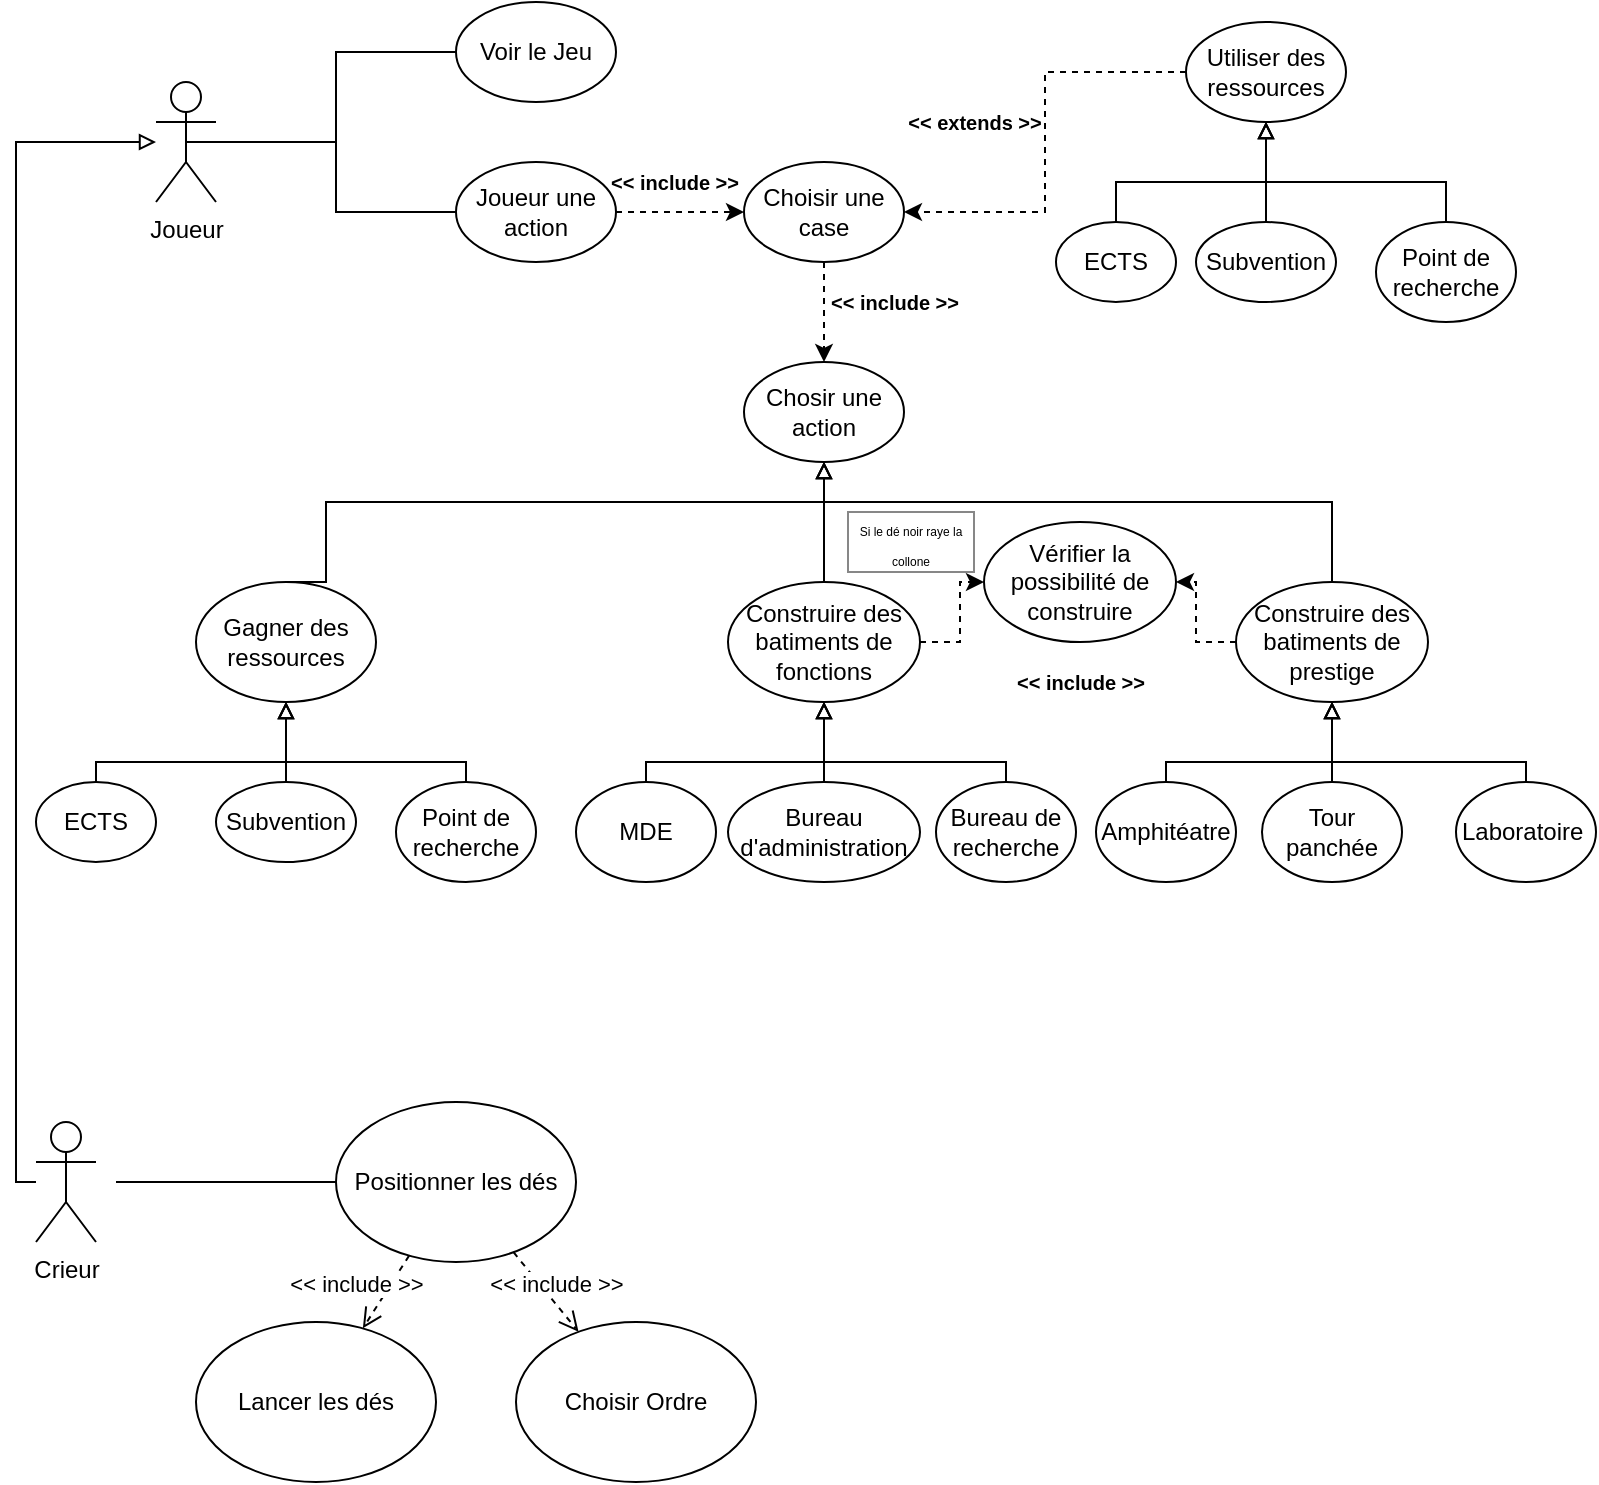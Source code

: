<mxfile version="24.9.0">
  <diagram name="Page-1" id="SSMdGqV66un1ues1H1LF">
    <mxGraphModel dx="1313" dy="653" grid="1" gridSize="10" guides="1" tooltips="1" connect="1" arrows="1" fold="1" page="1" pageScale="1" pageWidth="827" pageHeight="1169" math="0" shadow="0">
      <root>
        <mxCell id="0" />
        <mxCell id="1" parent="0" />
        <mxCell id="SuMKHEDzkvPLEXN3Q3Va-42" style="edgeStyle=orthogonalEdgeStyle;rounded=0;orthogonalLoop=1;jettySize=auto;html=1;endArrow=block;endFill=0;" edge="1" parent="1" source="pE3MrQd4a998rbX4YYhi-1" target="Ci0lGtwht_oeSIMEB8GQ-4">
          <mxGeometry relative="1" as="geometry">
            <Array as="points">
              <mxPoint x="10" y="700" />
              <mxPoint x="10" y="180" />
            </Array>
          </mxGeometry>
        </mxCell>
        <mxCell id="pE3MrQd4a998rbX4YYhi-1" value="Crieur" style="shape=umlActor;verticalLabelPosition=bottom;verticalAlign=top;html=1;outlineConnect=0;" parent="1" vertex="1">
          <mxGeometry x="20" y="670" width="30" height="60" as="geometry" />
        </mxCell>
        <mxCell id="Ci0lGtwht_oeSIMEB8GQ-7" style="rounded=0;orthogonalLoop=1;jettySize=auto;html=1;entryX=0;entryY=0.5;entryDx=0;entryDy=0;edgeStyle=orthogonalEdgeStyle;endArrow=none;endFill=0;" parent="1" source="Ci0lGtwht_oeSIMEB8GQ-4" target="Ci0lGtwht_oeSIMEB8GQ-5" edge="1">
          <mxGeometry relative="1" as="geometry" />
        </mxCell>
        <mxCell id="pE3MrQd4a998rbX4YYhi-2" value="" style="endArrow=none;html=1;rounded=0;" parent="1" edge="1">
          <mxGeometry width="50" height="50" relative="1" as="geometry">
            <mxPoint x="60" y="700" as="sourcePoint" />
            <mxPoint x="170" y="700" as="targetPoint" />
          </mxGeometry>
        </mxCell>
        <mxCell id="Ci0lGtwht_oeSIMEB8GQ-8" style="edgeStyle=orthogonalEdgeStyle;rounded=0;orthogonalLoop=1;jettySize=auto;html=1;exitX=0.5;exitY=0.5;exitDx=0;exitDy=0;exitPerimeter=0;entryX=0;entryY=0.5;entryDx=0;entryDy=0;endArrow=none;endFill=0;" parent="1" source="Ci0lGtwht_oeSIMEB8GQ-4" target="Ci0lGtwht_oeSIMEB8GQ-6" edge="1">
          <mxGeometry relative="1" as="geometry" />
        </mxCell>
        <mxCell id="pE3MrQd4a998rbX4YYhi-3" value="Positionner les dés" style="ellipse;whiteSpace=wrap;html=1;" parent="1" vertex="1">
          <mxGeometry x="170" y="660" width="120" height="80" as="geometry" />
        </mxCell>
        <mxCell id="Ci0lGtwht_oeSIMEB8GQ-4" value="Joueur" style="shape=umlActor;verticalLabelPosition=bottom;verticalAlign=top;html=1;outlineConnect=0;" parent="1" vertex="1">
          <mxGeometry x="80" y="150" width="30" height="60" as="geometry" />
        </mxCell>
        <mxCell id="pE3MrQd4a998rbX4YYhi-4" value="Lancer les dés" style="ellipse;whiteSpace=wrap;html=1;" parent="1" vertex="1">
          <mxGeometry x="100" y="770" width="120" height="80" as="geometry" />
        </mxCell>
        <mxCell id="Ci0lGtwht_oeSIMEB8GQ-5" value="Voir le Jeu" style="ellipse;whiteSpace=wrap;html=1;" parent="1" vertex="1">
          <mxGeometry x="230" y="110" width="80" height="50" as="geometry" />
        </mxCell>
        <mxCell id="pE3MrQd4a998rbX4YYhi-5" value="Choisir Ordre" style="ellipse;whiteSpace=wrap;html=1;" parent="1" vertex="1">
          <mxGeometry x="260" y="770" width="120" height="80" as="geometry" />
        </mxCell>
        <mxCell id="Ci0lGtwht_oeSIMEB8GQ-14" style="edgeStyle=orthogonalEdgeStyle;rounded=0;orthogonalLoop=1;jettySize=auto;html=1;entryX=0;entryY=0.5;entryDx=0;entryDy=0;dashed=1;" parent="1" source="Ci0lGtwht_oeSIMEB8GQ-6" target="Ci0lGtwht_oeSIMEB8GQ-9" edge="1">
          <mxGeometry relative="1" as="geometry" />
        </mxCell>
        <mxCell id="pE3MrQd4a998rbX4YYhi-7" value="&amp;lt;&amp;lt; include &amp;gt;&amp;gt;" style="html=1;verticalAlign=bottom;endArrow=open;dashed=1;endSize=8;curved=0;rounded=0;" parent="1" source="pE3MrQd4a998rbX4YYhi-3" target="pE3MrQd4a998rbX4YYhi-4" edge="1">
          <mxGeometry x="0.57" y="-10" relative="1" as="geometry">
            <mxPoint x="190" y="740" as="sourcePoint" />
            <mxPoint x="110" y="740" as="targetPoint" />
            <mxPoint as="offset" />
          </mxGeometry>
        </mxCell>
        <mxCell id="Ci0lGtwht_oeSIMEB8GQ-6" value="Joueur une action" style="ellipse;whiteSpace=wrap;html=1;" parent="1" vertex="1">
          <mxGeometry x="230" y="190" width="80" height="50" as="geometry" />
        </mxCell>
        <mxCell id="pE3MrQd4a998rbX4YYhi-8" value="&amp;lt;&amp;lt; include &amp;gt;&amp;gt;" style="html=1;verticalAlign=bottom;endArrow=open;dashed=1;endSize=8;curved=0;rounded=0;" parent="1" source="pE3MrQd4a998rbX4YYhi-3" target="pE3MrQd4a998rbX4YYhi-5" edge="1">
          <mxGeometry x="0.274" y="1" relative="1" as="geometry">
            <mxPoint x="217" y="747" as="sourcePoint" />
            <mxPoint x="193" y="783" as="targetPoint" />
            <mxPoint as="offset" />
          </mxGeometry>
        </mxCell>
        <mxCell id="Ci0lGtwht_oeSIMEB8GQ-16" style="edgeStyle=orthogonalEdgeStyle;rounded=0;orthogonalLoop=1;jettySize=auto;html=1;dashed=1;" parent="1" source="Ci0lGtwht_oeSIMEB8GQ-9" target="Ci0lGtwht_oeSIMEB8GQ-10" edge="1">
          <mxGeometry relative="1" as="geometry" />
        </mxCell>
        <mxCell id="Ci0lGtwht_oeSIMEB8GQ-9" value="Choisir une case" style="ellipse;whiteSpace=wrap;html=1;" parent="1" vertex="1">
          <mxGeometry x="374" y="190" width="80" height="50" as="geometry" />
        </mxCell>
        <mxCell id="Ci0lGtwht_oeSIMEB8GQ-10" value="Chosir une action" style="ellipse;whiteSpace=wrap;html=1;" parent="1" vertex="1">
          <mxGeometry x="374" y="290" width="80" height="50" as="geometry" />
        </mxCell>
        <mxCell id="Ci0lGtwht_oeSIMEB8GQ-15" style="edgeStyle=orthogonalEdgeStyle;rounded=0;orthogonalLoop=1;jettySize=auto;html=1;exitX=0;exitY=0.5;exitDx=0;exitDy=0;entryX=1;entryY=0.5;entryDx=0;entryDy=0;dashed=1;" parent="1" source="Ci0lGtwht_oeSIMEB8GQ-12" target="Ci0lGtwht_oeSIMEB8GQ-9" edge="1">
          <mxGeometry relative="1" as="geometry" />
        </mxCell>
        <mxCell id="Ci0lGtwht_oeSIMEB8GQ-12" value="Utiliser des ressources" style="ellipse;whiteSpace=wrap;html=1;" parent="1" vertex="1">
          <mxGeometry x="595" y="120" width="80" height="50" as="geometry" />
        </mxCell>
        <mxCell id="SuMKHEDzkvPLEXN3Q3Va-4" style="edgeStyle=orthogonalEdgeStyle;rounded=0;orthogonalLoop=1;jettySize=auto;html=1;entryX=0.5;entryY=1;entryDx=0;entryDy=0;endArrow=block;endFill=0;" edge="1" parent="1" source="SuMKHEDzkvPLEXN3Q3Va-1" target="Ci0lGtwht_oeSIMEB8GQ-12">
          <mxGeometry relative="1" as="geometry">
            <Array as="points">
              <mxPoint x="560" y="200" />
              <mxPoint x="635" y="200" />
            </Array>
          </mxGeometry>
        </mxCell>
        <mxCell id="SuMKHEDzkvPLEXN3Q3Va-1" value="ECTS" style="ellipse;whiteSpace=wrap;html=1;" vertex="1" parent="1">
          <mxGeometry x="530" y="220" width="60" height="40" as="geometry" />
        </mxCell>
        <mxCell id="SuMKHEDzkvPLEXN3Q3Va-5" style="edgeStyle=orthogonalEdgeStyle;rounded=0;orthogonalLoop=1;jettySize=auto;html=1;exitX=0.5;exitY=0;exitDx=0;exitDy=0;endArrow=block;endFill=0;" edge="1" parent="1" source="SuMKHEDzkvPLEXN3Q3Va-2">
          <mxGeometry relative="1" as="geometry">
            <mxPoint x="635" y="170" as="targetPoint" />
          </mxGeometry>
        </mxCell>
        <mxCell id="SuMKHEDzkvPLEXN3Q3Va-2" value="Subvention" style="ellipse;whiteSpace=wrap;html=1;" vertex="1" parent="1">
          <mxGeometry x="600" y="220" width="70" height="40" as="geometry" />
        </mxCell>
        <mxCell id="SuMKHEDzkvPLEXN3Q3Va-6" style="edgeStyle=orthogonalEdgeStyle;rounded=0;orthogonalLoop=1;jettySize=auto;html=1;entryX=0.5;entryY=1;entryDx=0;entryDy=0;endArrow=block;endFill=0;" edge="1" parent="1" source="SuMKHEDzkvPLEXN3Q3Va-3" target="Ci0lGtwht_oeSIMEB8GQ-12">
          <mxGeometry relative="1" as="geometry">
            <Array as="points">
              <mxPoint x="725" y="200" />
              <mxPoint x="635" y="200" />
            </Array>
          </mxGeometry>
        </mxCell>
        <mxCell id="SuMKHEDzkvPLEXN3Q3Va-3" value="Point de recherche" style="ellipse;whiteSpace=wrap;html=1;" vertex="1" parent="1">
          <mxGeometry x="690" y="220" width="70" height="50" as="geometry" />
        </mxCell>
        <mxCell id="SuMKHEDzkvPLEXN3Q3Va-10" style="edgeStyle=orthogonalEdgeStyle;rounded=0;orthogonalLoop=1;jettySize=auto;html=1;entryX=0.5;entryY=1;entryDx=0;entryDy=0;endArrow=block;endFill=0;exitX=0.5;exitY=0;exitDx=0;exitDy=0;" edge="1" parent="1" source="SuMKHEDzkvPLEXN3Q3Va-7" target="Ci0lGtwht_oeSIMEB8GQ-10">
          <mxGeometry relative="1" as="geometry">
            <Array as="points">
              <mxPoint x="165" y="360" />
              <mxPoint x="414" y="360" />
            </Array>
          </mxGeometry>
        </mxCell>
        <mxCell id="pE3MrQd4a998rbX4YYhi-16" value="&lt;font style=&quot;font-size: 6px;&quot;&gt;Si le dé noir raye la collone&lt;/font&gt;" style="shape=note;whiteSpace=wrap;html=1;backgroundOutline=1;darkOpacity=0.05;size=0;shadow=0;strokeColor=#878787;" vertex="1" parent="1">
          <mxGeometry x="426" y="365" width="63" height="30" as="geometry" />
        </mxCell>
        <mxCell id="SuMKHEDzkvPLEXN3Q3Va-7" value="Gagner des ressources" style="ellipse;whiteSpace=wrap;html=1;" vertex="1" parent="1">
          <mxGeometry x="100" y="400" width="90" height="60" as="geometry" />
        </mxCell>
        <mxCell id="SuMKHEDzkvPLEXN3Q3Va-11" style="edgeStyle=orthogonalEdgeStyle;rounded=0;orthogonalLoop=1;jettySize=auto;html=1;entryX=0.5;entryY=1;entryDx=0;entryDy=0;endArrow=block;endFill=0;" edge="1" parent="1" source="SuMKHEDzkvPLEXN3Q3Va-8" target="Ci0lGtwht_oeSIMEB8GQ-10">
          <mxGeometry relative="1" as="geometry" />
        </mxCell>
        <mxCell id="SuMKHEDzkvPLEXN3Q3Va-36" style="edgeStyle=orthogonalEdgeStyle;rounded=0;orthogonalLoop=1;jettySize=auto;html=1;dashed=1;" edge="1" parent="1" source="SuMKHEDzkvPLEXN3Q3Va-8" target="SuMKHEDzkvPLEXN3Q3Va-34">
          <mxGeometry relative="1" as="geometry" />
        </mxCell>
        <mxCell id="SuMKHEDzkvPLEXN3Q3Va-8" value="Construire des batiments de fonctions" style="ellipse;whiteSpace=wrap;html=1;" vertex="1" parent="1">
          <mxGeometry x="366" y="400" width="96" height="60" as="geometry" />
        </mxCell>
        <mxCell id="SuMKHEDzkvPLEXN3Q3Va-12" style="edgeStyle=orthogonalEdgeStyle;rounded=0;orthogonalLoop=1;jettySize=auto;html=1;entryX=0.5;entryY=1;entryDx=0;entryDy=0;endArrow=block;endFill=0;" edge="1" parent="1" source="SuMKHEDzkvPLEXN3Q3Va-9" target="Ci0lGtwht_oeSIMEB8GQ-10">
          <mxGeometry relative="1" as="geometry">
            <Array as="points">
              <mxPoint x="668" y="360" />
              <mxPoint x="414" y="360" />
            </Array>
          </mxGeometry>
        </mxCell>
        <mxCell id="SuMKHEDzkvPLEXN3Q3Va-35" style="edgeStyle=orthogonalEdgeStyle;rounded=0;orthogonalLoop=1;jettySize=auto;html=1;entryX=1;entryY=0.5;entryDx=0;entryDy=0;dashed=1;" edge="1" parent="1" source="SuMKHEDzkvPLEXN3Q3Va-9" target="SuMKHEDzkvPLEXN3Q3Va-34">
          <mxGeometry relative="1" as="geometry" />
        </mxCell>
        <mxCell id="SuMKHEDzkvPLEXN3Q3Va-9" value="Construire des batiments de prestige" style="ellipse;whiteSpace=wrap;html=1;" vertex="1" parent="1">
          <mxGeometry x="620" y="400" width="96" height="60" as="geometry" />
        </mxCell>
        <mxCell id="SuMKHEDzkvPLEXN3Q3Va-22" style="edgeStyle=orthogonalEdgeStyle;rounded=0;orthogonalLoop=1;jettySize=auto;html=1;entryX=0.5;entryY=1;entryDx=0;entryDy=0;endArrow=block;endFill=0;" edge="1" parent="1" source="SuMKHEDzkvPLEXN3Q3Va-13" target="SuMKHEDzkvPLEXN3Q3Va-7">
          <mxGeometry relative="1" as="geometry">
            <Array as="points">
              <mxPoint x="50" y="490" />
              <mxPoint x="145" y="490" />
            </Array>
          </mxGeometry>
        </mxCell>
        <mxCell id="SuMKHEDzkvPLEXN3Q3Va-13" value="ECTS" style="ellipse;whiteSpace=wrap;html=1;" vertex="1" parent="1">
          <mxGeometry x="20" y="500" width="60" height="40" as="geometry" />
        </mxCell>
        <mxCell id="SuMKHEDzkvPLEXN3Q3Va-21" style="edgeStyle=orthogonalEdgeStyle;rounded=0;orthogonalLoop=1;jettySize=auto;html=1;endArrow=block;endFill=0;" edge="1" parent="1" source="SuMKHEDzkvPLEXN3Q3Va-14">
          <mxGeometry relative="1" as="geometry">
            <mxPoint x="145.0" y="460" as="targetPoint" />
          </mxGeometry>
        </mxCell>
        <mxCell id="SuMKHEDzkvPLEXN3Q3Va-14" value="Subvention" style="ellipse;whiteSpace=wrap;html=1;" vertex="1" parent="1">
          <mxGeometry x="110" y="500" width="70" height="40" as="geometry" />
        </mxCell>
        <mxCell id="SuMKHEDzkvPLEXN3Q3Va-18" style="edgeStyle=orthogonalEdgeStyle;rounded=0;orthogonalLoop=1;jettySize=auto;html=1;entryX=0.5;entryY=1;entryDx=0;entryDy=0;endArrow=block;endFill=0;exitX=0.5;exitY=0;exitDx=0;exitDy=0;" edge="1" parent="1" source="SuMKHEDzkvPLEXN3Q3Va-15" target="SuMKHEDzkvPLEXN3Q3Va-7">
          <mxGeometry relative="1" as="geometry">
            <Array as="points">
              <mxPoint x="235" y="490" />
              <mxPoint x="145" y="490" />
            </Array>
          </mxGeometry>
        </mxCell>
        <mxCell id="SuMKHEDzkvPLEXN3Q3Va-15" value="Point de recherche" style="ellipse;whiteSpace=wrap;html=1;" vertex="1" parent="1">
          <mxGeometry x="200" y="500" width="70" height="50" as="geometry" />
        </mxCell>
        <mxCell id="SuMKHEDzkvPLEXN3Q3Va-25" style="edgeStyle=orthogonalEdgeStyle;rounded=0;orthogonalLoop=1;jettySize=auto;html=1;entryX=0.5;entryY=1;entryDx=0;entryDy=0;endArrow=block;endFill=0;" edge="1" parent="1" source="SuMKHEDzkvPLEXN3Q3Va-19" target="SuMKHEDzkvPLEXN3Q3Va-8">
          <mxGeometry relative="1" as="geometry">
            <Array as="points">
              <mxPoint x="325" y="490" />
              <mxPoint x="414" y="490" />
            </Array>
          </mxGeometry>
        </mxCell>
        <mxCell id="SuMKHEDzkvPLEXN3Q3Va-19" value="MDE" style="ellipse;whiteSpace=wrap;html=1;" vertex="1" parent="1">
          <mxGeometry x="290" y="500" width="70" height="50" as="geometry" />
        </mxCell>
        <mxCell id="SuMKHEDzkvPLEXN3Q3Va-23" style="edgeStyle=orthogonalEdgeStyle;rounded=0;orthogonalLoop=1;jettySize=auto;html=1;entryX=0.5;entryY=1;entryDx=0;entryDy=0;endArrow=block;endFill=0;" edge="1" parent="1" source="SuMKHEDzkvPLEXN3Q3Va-20" target="SuMKHEDzkvPLEXN3Q3Va-8">
          <mxGeometry relative="1" as="geometry" />
        </mxCell>
        <mxCell id="SuMKHEDzkvPLEXN3Q3Va-20" value="Bureau d&#39;administration" style="ellipse;whiteSpace=wrap;html=1;" vertex="1" parent="1">
          <mxGeometry x="366" y="500" width="96" height="50" as="geometry" />
        </mxCell>
        <mxCell id="SuMKHEDzkvPLEXN3Q3Va-26" style="edgeStyle=orthogonalEdgeStyle;rounded=0;orthogonalLoop=1;jettySize=auto;html=1;entryX=0.5;entryY=1;entryDx=0;entryDy=0;endArrow=block;endFill=0;" edge="1" parent="1" source="SuMKHEDzkvPLEXN3Q3Va-24" target="SuMKHEDzkvPLEXN3Q3Va-8">
          <mxGeometry relative="1" as="geometry">
            <Array as="points">
              <mxPoint x="505" y="490" />
              <mxPoint x="414" y="490" />
            </Array>
          </mxGeometry>
        </mxCell>
        <mxCell id="SuMKHEDzkvPLEXN3Q3Va-24" value="Bureau de recherche" style="ellipse;whiteSpace=wrap;html=1;" vertex="1" parent="1">
          <mxGeometry x="470" y="500" width="70" height="50" as="geometry" />
        </mxCell>
        <mxCell id="SuMKHEDzkvPLEXN3Q3Va-31" style="edgeStyle=orthogonalEdgeStyle;rounded=0;orthogonalLoop=1;jettySize=auto;html=1;endArrow=block;endFill=0;" edge="1" parent="1" source="SuMKHEDzkvPLEXN3Q3Va-27">
          <mxGeometry relative="1" as="geometry">
            <mxPoint x="668" y="460" as="targetPoint" />
          </mxGeometry>
        </mxCell>
        <mxCell id="SuMKHEDzkvPLEXN3Q3Va-27" value="Tour panchée" style="ellipse;whiteSpace=wrap;html=1;" vertex="1" parent="1">
          <mxGeometry x="633" y="500" width="70" height="50" as="geometry" />
        </mxCell>
        <mxCell id="SuMKHEDzkvPLEXN3Q3Va-32" style="edgeStyle=orthogonalEdgeStyle;rounded=0;orthogonalLoop=1;jettySize=auto;html=1;entryX=0.5;entryY=1;entryDx=0;entryDy=0;endArrow=block;endFill=0;" edge="1" parent="1" source="SuMKHEDzkvPLEXN3Q3Va-28" target="SuMKHEDzkvPLEXN3Q3Va-9">
          <mxGeometry relative="1" as="geometry">
            <Array as="points">
              <mxPoint x="585" y="490" />
              <mxPoint x="668" y="490" />
            </Array>
          </mxGeometry>
        </mxCell>
        <mxCell id="SuMKHEDzkvPLEXN3Q3Va-28" value="Amphitéatre" style="ellipse;whiteSpace=wrap;html=1;" vertex="1" parent="1">
          <mxGeometry x="550" y="500" width="70" height="50" as="geometry" />
        </mxCell>
        <mxCell id="SuMKHEDzkvPLEXN3Q3Va-30" style="edgeStyle=orthogonalEdgeStyle;rounded=0;orthogonalLoop=1;jettySize=auto;html=1;entryX=0.5;entryY=1;entryDx=0;entryDy=0;endArrow=block;endFill=0;" edge="1" parent="1" source="SuMKHEDzkvPLEXN3Q3Va-29" target="SuMKHEDzkvPLEXN3Q3Va-9">
          <mxGeometry relative="1" as="geometry">
            <Array as="points">
              <mxPoint x="765" y="490" />
              <mxPoint x="668" y="490" />
            </Array>
          </mxGeometry>
        </mxCell>
        <mxCell id="SuMKHEDzkvPLEXN3Q3Va-29" value="Laboratoire&amp;nbsp;" style="ellipse;whiteSpace=wrap;html=1;" vertex="1" parent="1">
          <mxGeometry x="730" y="500" width="70" height="50" as="geometry" />
        </mxCell>
        <mxCell id="SuMKHEDzkvPLEXN3Q3Va-34" value="Vérifier la possibilité de construire" style="ellipse;whiteSpace=wrap;html=1;" vertex="1" parent="1">
          <mxGeometry x="494" y="370" width="96" height="60" as="geometry" />
        </mxCell>
        <mxCell id="SuMKHEDzkvPLEXN3Q3Va-37" value="&lt;font style=&quot;font-size: 10px;&quot;&gt;&amp;lt;&amp;lt; include &amp;gt;&amp;gt;&lt;/font&gt;" style="text;align=center;fontStyle=1;verticalAlign=middle;spacingLeft=3;spacingRight=3;strokeColor=none;rotatable=0;points=[[0,0.5],[1,0.5]];portConstraint=eastwest;html=1;" vertex="1" parent="1">
          <mxGeometry x="304" y="190" width="70" height="20" as="geometry" />
        </mxCell>
        <mxCell id="SuMKHEDzkvPLEXN3Q3Va-39" value="&lt;font style=&quot;font-size: 10px;&quot;&gt;&amp;lt;&amp;lt; include &amp;gt;&amp;gt;&lt;/font&gt;" style="text;align=center;fontStyle=1;verticalAlign=middle;spacingLeft=3;spacingRight=3;strokeColor=none;rotatable=0;points=[[0,0.5],[1,0.5]];portConstraint=eastwest;html=1;" vertex="1" parent="1">
          <mxGeometry x="414" y="250" width="70" height="20" as="geometry" />
        </mxCell>
        <mxCell id="SuMKHEDzkvPLEXN3Q3Va-40" value="&lt;font style=&quot;font-size: 10px;&quot;&gt;&amp;lt;&amp;lt; include &amp;gt;&amp;gt;&lt;/font&gt;" style="text;align=center;fontStyle=1;verticalAlign=middle;spacingLeft=3;spacingRight=3;strokeColor=none;rotatable=0;points=[[0,0.5],[1,0.5]];portConstraint=eastwest;html=1;" vertex="1" parent="1">
          <mxGeometry x="507" y="440" width="70" height="20" as="geometry" />
        </mxCell>
        <mxCell id="SuMKHEDzkvPLEXN3Q3Va-41" value="&lt;font style=&quot;font-size: 10px;&quot;&gt;&amp;lt;&amp;lt; extends &amp;gt;&amp;gt;&lt;/font&gt;" style="text;align=center;fontStyle=1;verticalAlign=middle;spacingLeft=3;spacingRight=3;strokeColor=none;rotatable=0;points=[[0,0.5],[1,0.5]];portConstraint=eastwest;html=1;" vertex="1" parent="1">
          <mxGeometry x="454" y="160" width="70" height="20" as="geometry" />
        </mxCell>
      </root>
    </mxGraphModel>
  </diagram>
</mxfile>

